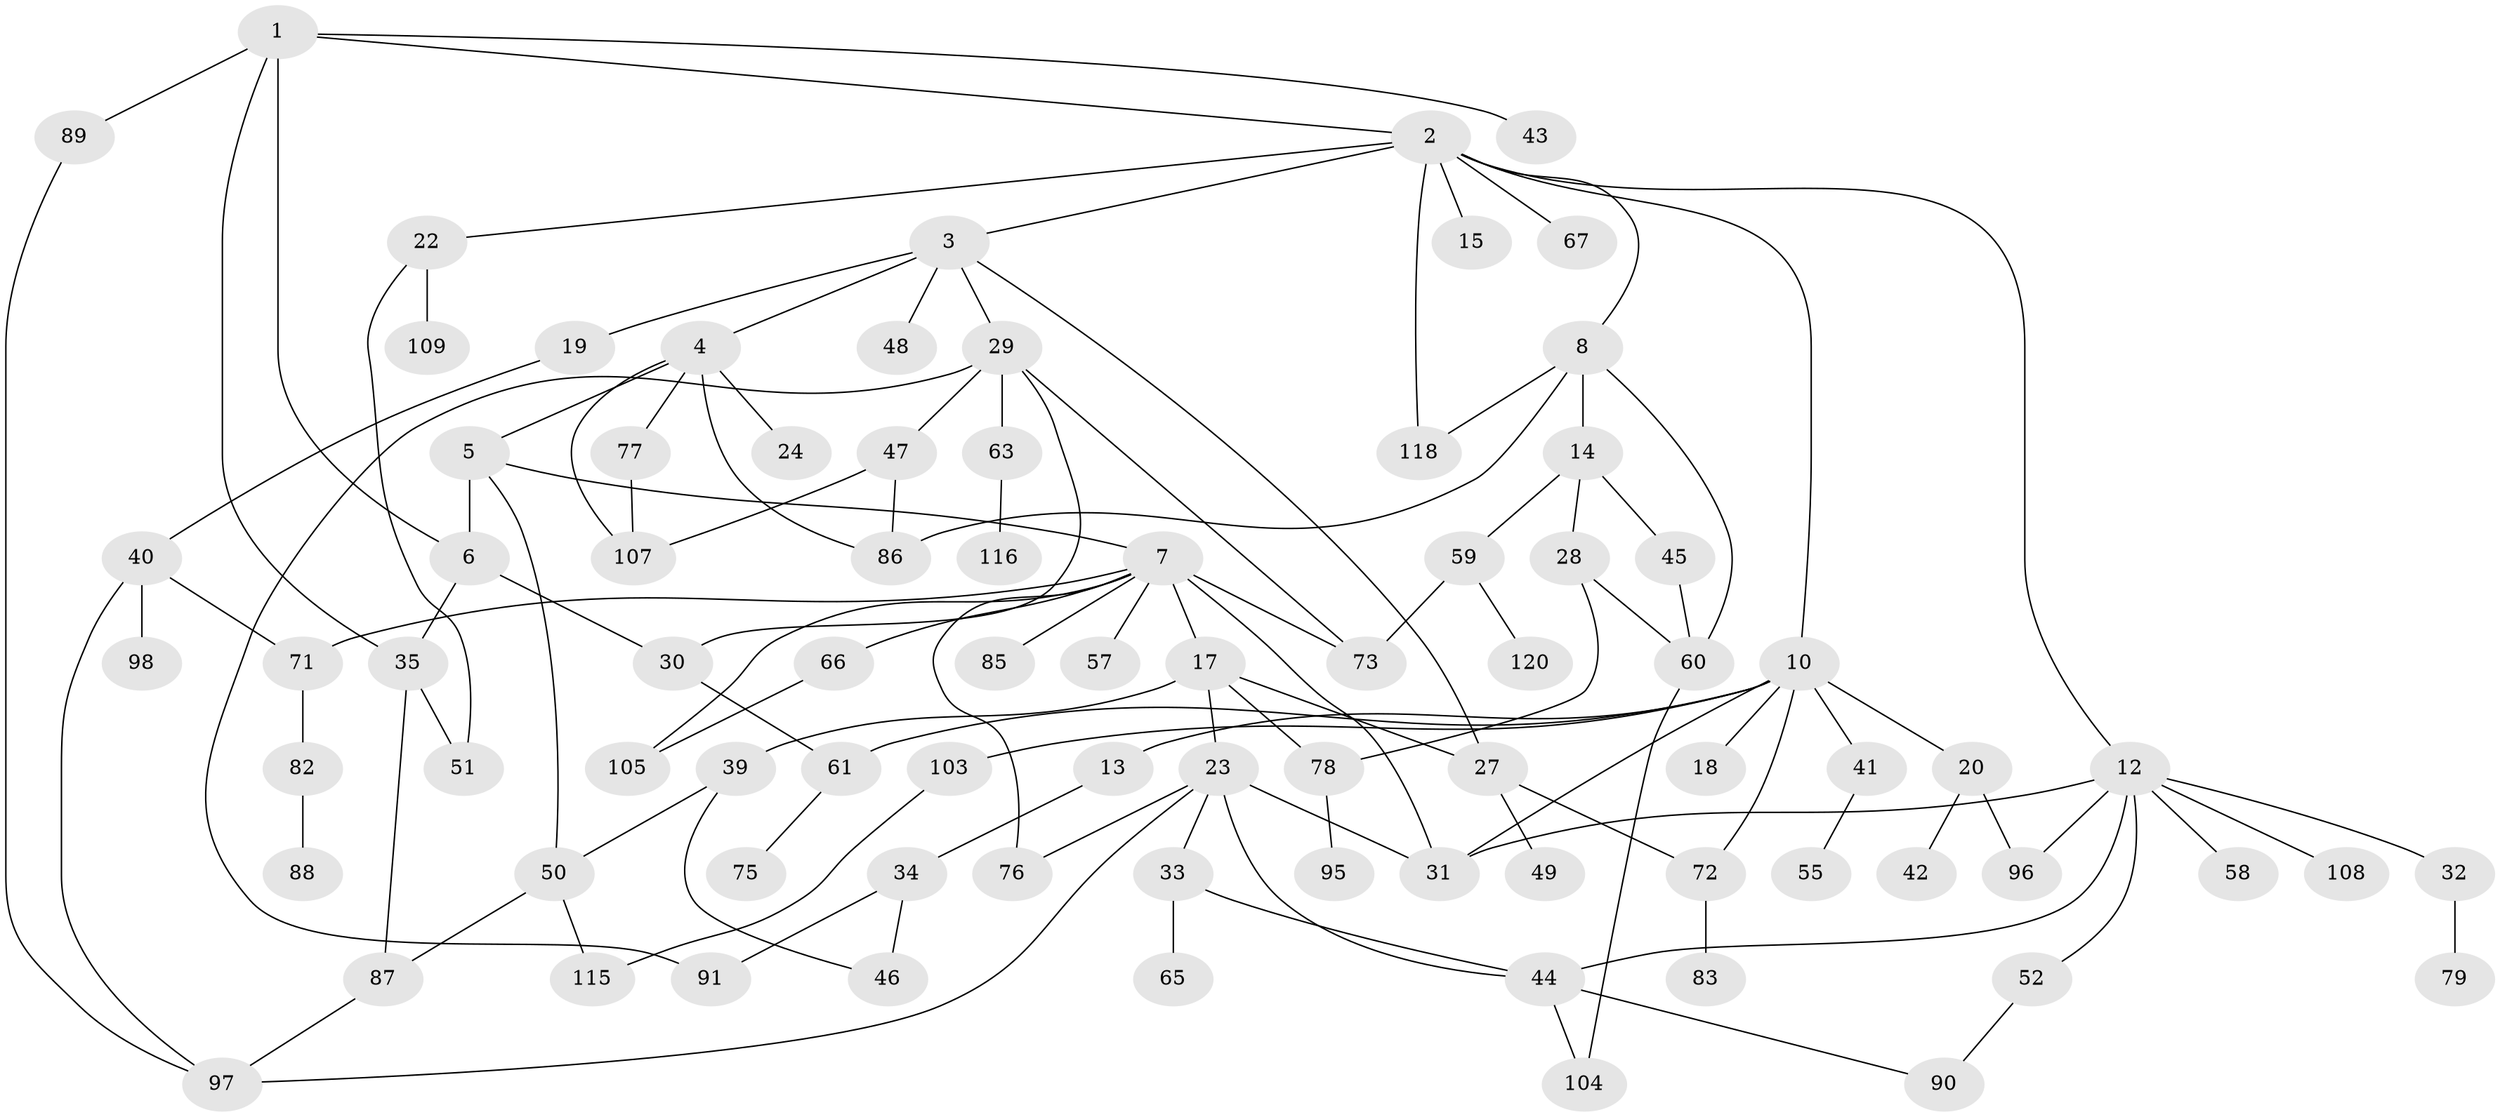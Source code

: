 // original degree distribution, {5: 0.05, 7: 0.025, 6: 0.008333333333333333, 4: 0.125, 2: 0.31666666666666665, 9: 0.016666666666666666, 3: 0.18333333333333332, 1: 0.275}
// Generated by graph-tools (version 1.1) at 2025/10/02/27/25 16:10:51]
// undirected, 84 vertices, 119 edges
graph export_dot {
graph [start="1"]
  node [color=gray90,style=filled];
  1 [super="+9"];
  2 [super="+11"];
  3 [super="+16"];
  4 [super="+100"];
  5;
  6 [super="+119"];
  7 [super="+56"];
  8 [super="+25"];
  10 [super="+53"];
  12 [super="+113"];
  13 [super="+68"];
  14;
  15 [super="+21"];
  17 [super="+38"];
  18;
  19;
  20 [super="+26"];
  22 [super="+37"];
  23 [super="+54"];
  24;
  27 [super="+114"];
  28 [super="+99"];
  29 [super="+36"];
  30;
  31 [super="+92"];
  32;
  33;
  34;
  35 [super="+112"];
  39;
  40;
  41 [super="+102"];
  42 [super="+94"];
  43;
  44 [super="+93"];
  45 [super="+117"];
  46 [super="+64"];
  47;
  48;
  49;
  50 [super="+81"];
  51 [super="+106"];
  52 [super="+70"];
  55 [super="+62"];
  57;
  58;
  59;
  60 [super="+80"];
  61 [super="+69"];
  63;
  65;
  66;
  67;
  71;
  72;
  73 [super="+74"];
  75;
  76;
  77;
  78 [super="+84"];
  79;
  82;
  83;
  85;
  86;
  87;
  88;
  89;
  90;
  91;
  95 [super="+111"];
  96;
  97 [super="+110"];
  98 [super="+101"];
  103;
  104;
  105;
  107;
  108;
  109;
  115;
  116;
  118;
  120;
  1 -- 2;
  1 -- 6;
  1 -- 43;
  1 -- 89;
  1 -- 35;
  2 -- 3;
  2 -- 8;
  2 -- 10;
  2 -- 15;
  2 -- 118;
  2 -- 67;
  2 -- 12;
  2 -- 22;
  3 -- 4;
  3 -- 19;
  3 -- 29;
  3 -- 48;
  3 -- 27;
  4 -- 5;
  4 -- 24;
  4 -- 77;
  4 -- 86;
  4 -- 107;
  5 -- 7;
  5 -- 50;
  5 -- 6;
  6 -- 30;
  6 -- 35;
  7 -- 17;
  7 -- 57;
  7 -- 66;
  7 -- 76;
  7 -- 85;
  7 -- 105;
  7 -- 71;
  7 -- 73;
  7 -- 31;
  8 -- 14;
  8 -- 118;
  8 -- 86;
  8 -- 60;
  10 -- 13;
  10 -- 18;
  10 -- 20;
  10 -- 31;
  10 -- 41;
  10 -- 61;
  10 -- 72;
  10 -- 103;
  12 -- 32;
  12 -- 44;
  12 -- 52;
  12 -- 58;
  12 -- 108;
  12 -- 96;
  12 -- 31;
  13 -- 34;
  14 -- 28;
  14 -- 45;
  14 -- 59;
  17 -- 23;
  17 -- 27;
  17 -- 78;
  17 -- 39;
  19 -- 40;
  20 -- 42;
  20 -- 96;
  22 -- 51;
  22 -- 109;
  23 -- 33;
  23 -- 44;
  23 -- 97;
  23 -- 76;
  23 -- 31;
  27 -- 49;
  27 -- 72;
  28 -- 60;
  28 -- 78;
  29 -- 63;
  29 -- 91;
  29 -- 30;
  29 -- 47;
  29 -- 73;
  30 -- 61;
  32 -- 79;
  33 -- 65;
  33 -- 44;
  34 -- 91;
  34 -- 46;
  35 -- 87;
  35 -- 51;
  39 -- 46;
  39 -- 50;
  40 -- 71;
  40 -- 97;
  40 -- 98;
  41 -- 55;
  44 -- 104;
  44 -- 90;
  45 -- 60;
  47 -- 86;
  47 -- 107;
  50 -- 115;
  50 -- 87;
  52 -- 90;
  59 -- 120;
  59 -- 73;
  60 -- 104;
  61 -- 75;
  63 -- 116;
  66 -- 105;
  71 -- 82;
  72 -- 83;
  77 -- 107;
  78 -- 95;
  82 -- 88;
  87 -- 97;
  89 -- 97;
  103 -- 115;
}
